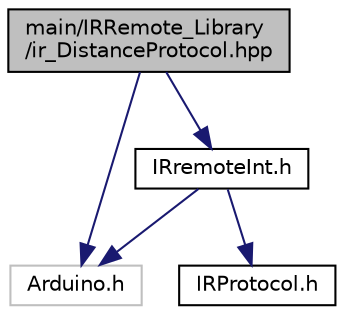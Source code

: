 digraph "main/IRRemote_Library/ir_DistanceProtocol.hpp"
{
 // LATEX_PDF_SIZE
  edge [fontname="Helvetica",fontsize="10",labelfontname="Helvetica",labelfontsize="10"];
  node [fontname="Helvetica",fontsize="10",shape=record];
  Node1 [label="main/IRRemote_Library\l/ir_DistanceProtocol.hpp",height=0.2,width=0.4,color="black", fillcolor="grey75", style="filled", fontcolor="black",tooltip=" "];
  Node1 -> Node2 [color="midnightblue",fontsize="10",style="solid"];
  Node2 [label="Arduino.h",height=0.2,width=0.4,color="grey75", fillcolor="white", style="filled",tooltip=" "];
  Node1 -> Node3 [color="midnightblue",fontsize="10",style="solid"];
  Node3 [label="IRremoteInt.h",height=0.2,width=0.4,color="black", fillcolor="white", style="filled",URL="$_i_rremote_int_8h.html",tooltip="Contains all declarations required for the interface to IRremote. Could not be named IRremote...."];
  Node3 -> Node2 [color="midnightblue",fontsize="10",style="solid"];
  Node3 -> Node4 [color="midnightblue",fontsize="10",style="solid"];
  Node4 [label="IRProtocol.h",height=0.2,width=0.4,color="black", fillcolor="white", style="filled",URL="$_i_r_protocol_8h.html",tooltip="Common declarations for receiving and sending."];
}
